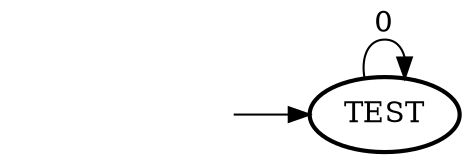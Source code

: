 digraph af1  { rankdir=LR;
	_invisible [style="invis"];
	TEST [penwidth="2"];
	_invisible -> TEST ;
	TEST -> TEST [label="0"];
}